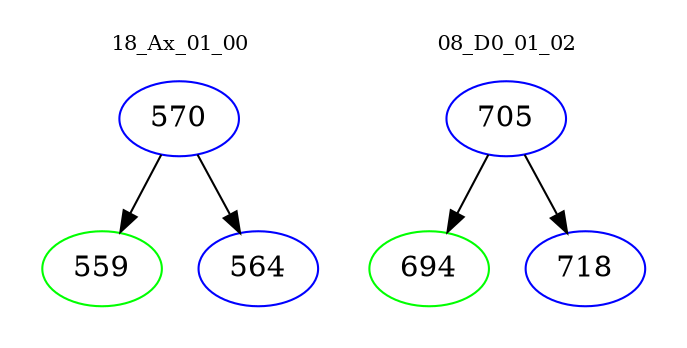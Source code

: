 digraph{
subgraph cluster_0 {
color = white
label = "18_Ax_01_00";
fontsize=10;
T0_570 [label="570", color="blue"]
T0_570 -> T0_559 [color="black"]
T0_559 [label="559", color="green"]
T0_570 -> T0_564 [color="black"]
T0_564 [label="564", color="blue"]
}
subgraph cluster_1 {
color = white
label = "08_D0_01_02";
fontsize=10;
T1_705 [label="705", color="blue"]
T1_705 -> T1_694 [color="black"]
T1_694 [label="694", color="green"]
T1_705 -> T1_718 [color="black"]
T1_718 [label="718", color="blue"]
}
}
